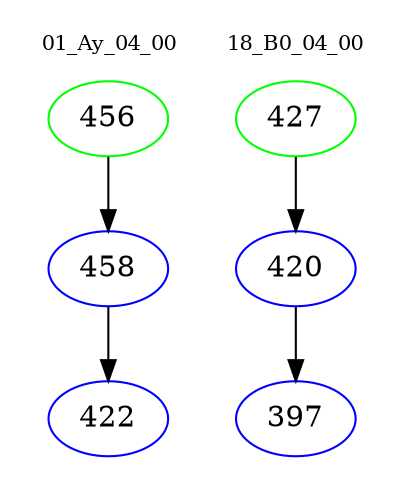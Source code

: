 digraph{
subgraph cluster_0 {
color = white
label = "01_Ay_04_00";
fontsize=10;
T0_456 [label="456", color="green"]
T0_456 -> T0_458 [color="black"]
T0_458 [label="458", color="blue"]
T0_458 -> T0_422 [color="black"]
T0_422 [label="422", color="blue"]
}
subgraph cluster_1 {
color = white
label = "18_B0_04_00";
fontsize=10;
T1_427 [label="427", color="green"]
T1_427 -> T1_420 [color="black"]
T1_420 [label="420", color="blue"]
T1_420 -> T1_397 [color="black"]
T1_397 [label="397", color="blue"]
}
}
